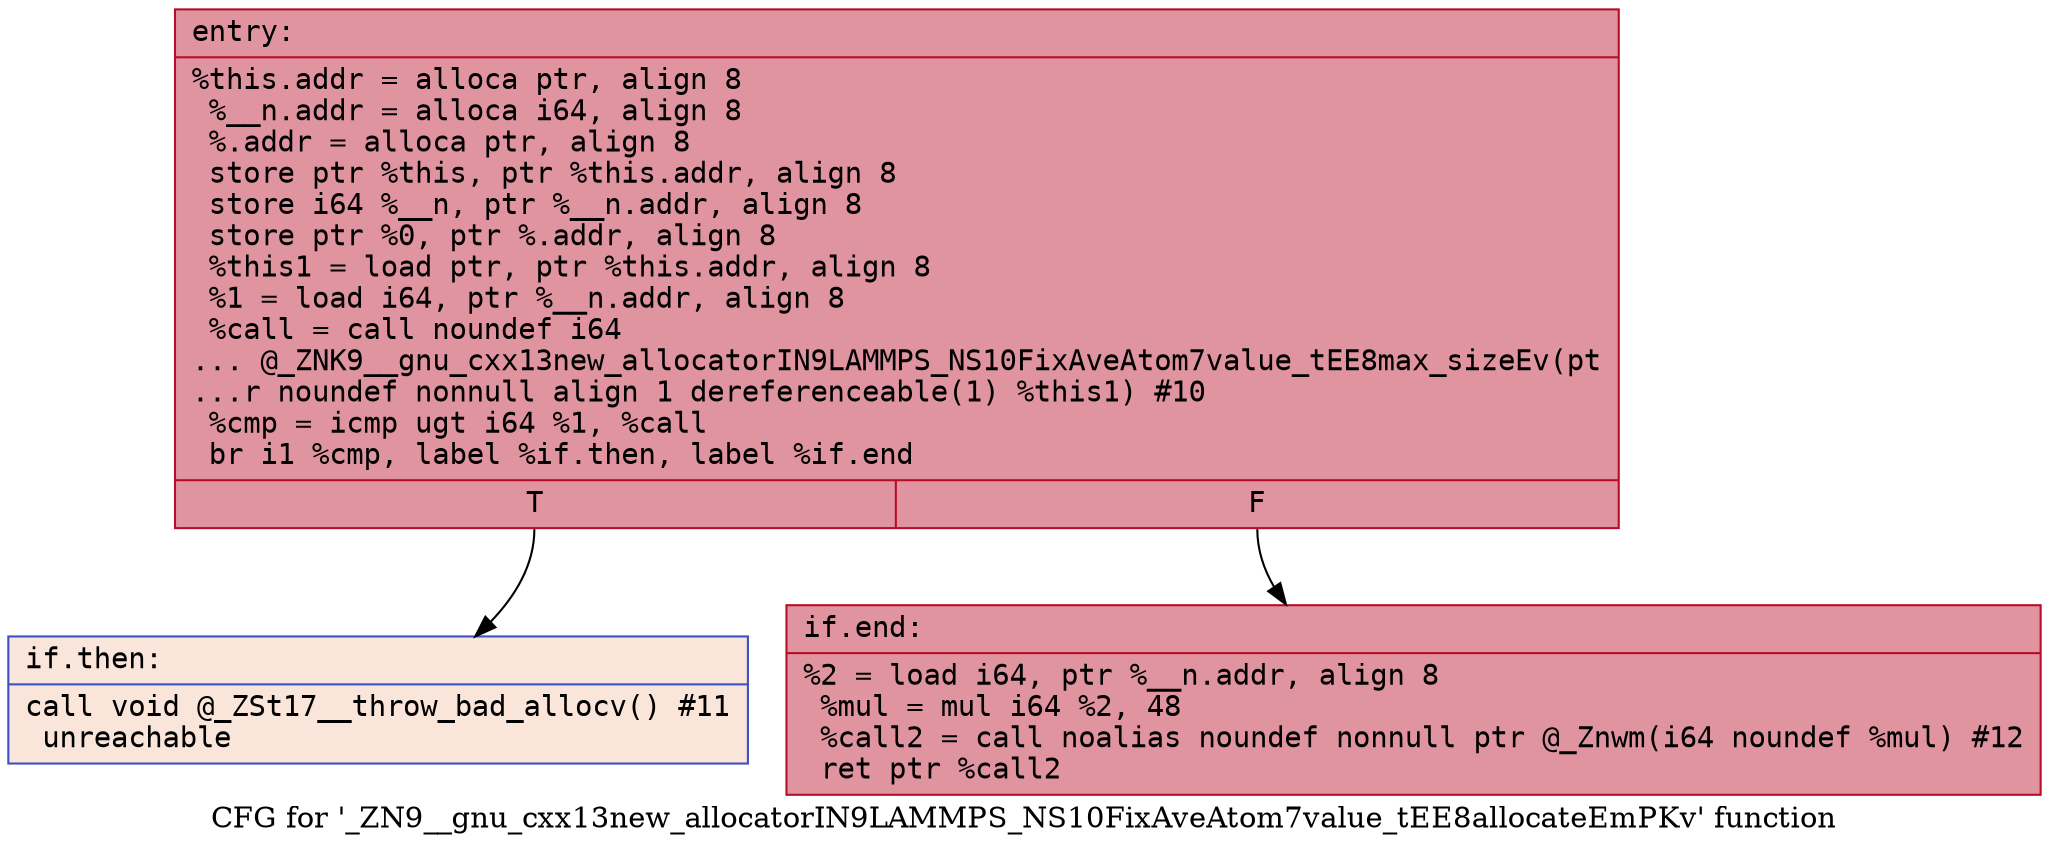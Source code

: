 digraph "CFG for '_ZN9__gnu_cxx13new_allocatorIN9LAMMPS_NS10FixAveAtom7value_tEE8allocateEmPKv' function" {
	label="CFG for '_ZN9__gnu_cxx13new_allocatorIN9LAMMPS_NS10FixAveAtom7value_tEE8allocateEmPKv' function";

	Node0x55d086764960 [shape=record,color="#b70d28ff", style=filled, fillcolor="#b70d2870" fontname="Courier",label="{entry:\l|  %this.addr = alloca ptr, align 8\l  %__n.addr = alloca i64, align 8\l  %.addr = alloca ptr, align 8\l  store ptr %this, ptr %this.addr, align 8\l  store i64 %__n, ptr %__n.addr, align 8\l  store ptr %0, ptr %.addr, align 8\l  %this1 = load ptr, ptr %this.addr, align 8\l  %1 = load i64, ptr %__n.addr, align 8\l  %call = call noundef i64\l... @_ZNK9__gnu_cxx13new_allocatorIN9LAMMPS_NS10FixAveAtom7value_tEE8max_sizeEv(pt\l...r noundef nonnull align 1 dereferenceable(1) %this1) #10\l  %cmp = icmp ugt i64 %1, %call\l  br i1 %cmp, label %if.then, label %if.end\l|{<s0>T|<s1>F}}"];
	Node0x55d086764960:s0 -> Node0x55d086764fe0[tooltip="entry -> if.then\nProbability 0.00%" ];
	Node0x55d086764960:s1 -> Node0x55d086765050[tooltip="entry -> if.end\nProbability 100.00%" ];
	Node0x55d086764fe0 [shape=record,color="#3d50c3ff", style=filled, fillcolor="#f4c5ad70" fontname="Courier",label="{if.then:\l|  call void @_ZSt17__throw_bad_allocv() #11\l  unreachable\l}"];
	Node0x55d086765050 [shape=record,color="#b70d28ff", style=filled, fillcolor="#b70d2870" fontname="Courier",label="{if.end:\l|  %2 = load i64, ptr %__n.addr, align 8\l  %mul = mul i64 %2, 48\l  %call2 = call noalias noundef nonnull ptr @_Znwm(i64 noundef %mul) #12\l  ret ptr %call2\l}"];
}

